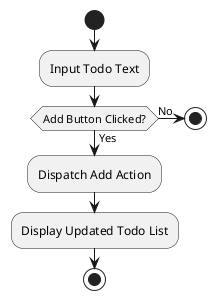 @startuml
start
:Input Todo Text;
if (Add Button Clicked?) then (Yes)
    :Dispatch Add Action;
else (No)
    stop
endif
:Display Updated Todo List;
stop
@enduml
